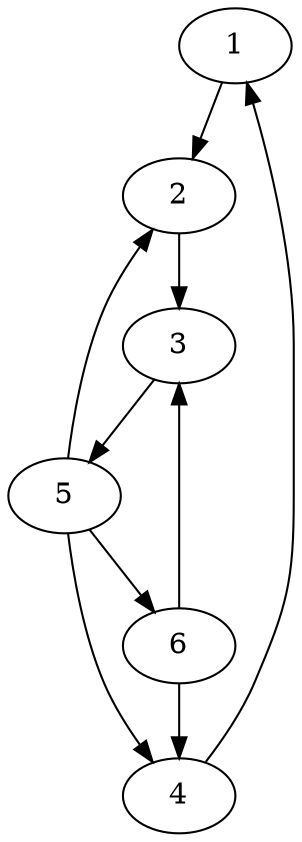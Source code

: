 digraph{
1 [color=black];
2 [color=black];
3 [color=black];
4 [color=black];
5 [color=black];
6 [color=black];
4->1;
1->2;
5->2;
2->3;
6->3;
6->4;
5->4;
3->5;
5->6;
}